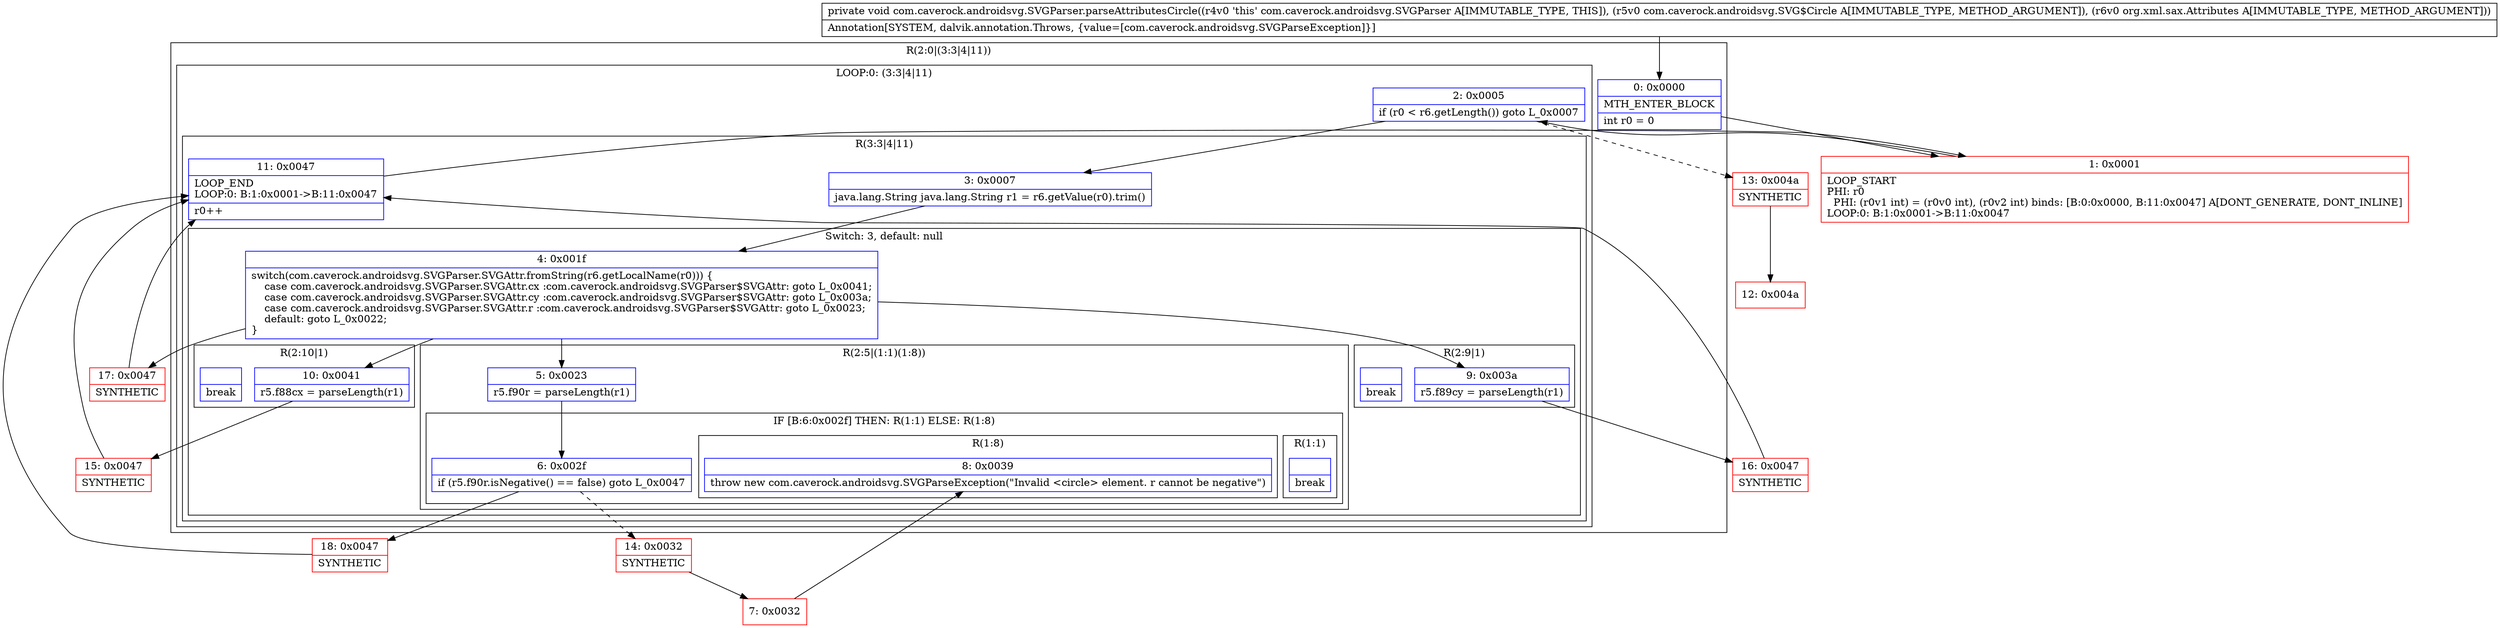 digraph "CFG forcom.caverock.androidsvg.SVGParser.parseAttributesCircle(Lcom\/caverock\/androidsvg\/SVG$Circle;Lorg\/xml\/sax\/Attributes;)V" {
subgraph cluster_Region_1325719893 {
label = "R(2:0|(3:3|4|11))";
node [shape=record,color=blue];
Node_0 [shape=record,label="{0\:\ 0x0000|MTH_ENTER_BLOCK\l|int r0 = 0\l}"];
subgraph cluster_LoopRegion_1388225130 {
label = "LOOP:0: (3:3|4|11)";
node [shape=record,color=blue];
Node_2 [shape=record,label="{2\:\ 0x0005|if (r0 \< r6.getLength()) goto L_0x0007\l}"];
subgraph cluster_Region_1804263006 {
label = "R(3:3|4|11)";
node [shape=record,color=blue];
Node_3 [shape=record,label="{3\:\ 0x0007|java.lang.String java.lang.String r1 = r6.getValue(r0).trim()\l}"];
subgraph cluster_SwitchRegion_2000214708 {
label = "Switch: 3, default: null";
node [shape=record,color=blue];
Node_4 [shape=record,label="{4\:\ 0x001f|switch(com.caverock.androidsvg.SVGParser.SVGAttr.fromString(r6.getLocalName(r0))) \{\l    case com.caverock.androidsvg.SVGParser.SVGAttr.cx :com.caverock.androidsvg.SVGParser$SVGAttr: goto L_0x0041;\l    case com.caverock.androidsvg.SVGParser.SVGAttr.cy :com.caverock.androidsvg.SVGParser$SVGAttr: goto L_0x003a;\l    case com.caverock.androidsvg.SVGParser.SVGAttr.r :com.caverock.androidsvg.SVGParser$SVGAttr: goto L_0x0023;\l    default: goto L_0x0022;\l\}\l}"];
subgraph cluster_Region_534676303 {
label = "R(2:10|1)";
node [shape=record,color=blue];
Node_10 [shape=record,label="{10\:\ 0x0041|r5.f88cx = parseLength(r1)\l}"];
Node_InsnContainer_722947097 [shape=record,label="{|break\l}"];
}
subgraph cluster_Region_945086252 {
label = "R(2:9|1)";
node [shape=record,color=blue];
Node_9 [shape=record,label="{9\:\ 0x003a|r5.f89cy = parseLength(r1)\l}"];
Node_InsnContainer_362286362 [shape=record,label="{|break\l}"];
}
subgraph cluster_Region_93425238 {
label = "R(2:5|(1:1)(1:8))";
node [shape=record,color=blue];
Node_5 [shape=record,label="{5\:\ 0x0023|r5.f90r = parseLength(r1)\l}"];
subgraph cluster_IfRegion_371726814 {
label = "IF [B:6:0x002f] THEN: R(1:1) ELSE: R(1:8)";
node [shape=record,color=blue];
Node_6 [shape=record,label="{6\:\ 0x002f|if (r5.f90r.isNegative() == false) goto L_0x0047\l}"];
subgraph cluster_Region_1713185003 {
label = "R(1:1)";
node [shape=record,color=blue];
Node_InsnContainer_2004606901 [shape=record,label="{|break\l}"];
}
subgraph cluster_Region_585039005 {
label = "R(1:8)";
node [shape=record,color=blue];
Node_8 [shape=record,label="{8\:\ 0x0039|throw new com.caverock.androidsvg.SVGParseException(\"Invalid \<circle\> element. r cannot be negative\")\l}"];
}
}
}
}
Node_11 [shape=record,label="{11\:\ 0x0047|LOOP_END\lLOOP:0: B:1:0x0001\-\>B:11:0x0047\l|r0++\l}"];
}
}
}
Node_1 [shape=record,color=red,label="{1\:\ 0x0001|LOOP_START\lPHI: r0 \l  PHI: (r0v1 int) = (r0v0 int), (r0v2 int) binds: [B:0:0x0000, B:11:0x0047] A[DONT_GENERATE, DONT_INLINE]\lLOOP:0: B:1:0x0001\-\>B:11:0x0047\l}"];
Node_7 [shape=record,color=red,label="{7\:\ 0x0032}"];
Node_12 [shape=record,color=red,label="{12\:\ 0x004a}"];
Node_13 [shape=record,color=red,label="{13\:\ 0x004a|SYNTHETIC\l}"];
Node_14 [shape=record,color=red,label="{14\:\ 0x0032|SYNTHETIC\l}"];
Node_15 [shape=record,color=red,label="{15\:\ 0x0047|SYNTHETIC\l}"];
Node_16 [shape=record,color=red,label="{16\:\ 0x0047|SYNTHETIC\l}"];
Node_17 [shape=record,color=red,label="{17\:\ 0x0047|SYNTHETIC\l}"];
Node_18 [shape=record,color=red,label="{18\:\ 0x0047|SYNTHETIC\l}"];
MethodNode[shape=record,label="{private void com.caverock.androidsvg.SVGParser.parseAttributesCircle((r4v0 'this' com.caverock.androidsvg.SVGParser A[IMMUTABLE_TYPE, THIS]), (r5v0 com.caverock.androidsvg.SVG$Circle A[IMMUTABLE_TYPE, METHOD_ARGUMENT]), (r6v0 org.xml.sax.Attributes A[IMMUTABLE_TYPE, METHOD_ARGUMENT]))  | Annotation[SYSTEM, dalvik.annotation.Throws, \{value=[com.caverock.androidsvg.SVGParseException]\}]\l}"];
MethodNode -> Node_0;
Node_0 -> Node_1;
Node_2 -> Node_3;
Node_2 -> Node_13[style=dashed];
Node_3 -> Node_4;
Node_4 -> Node_5;
Node_4 -> Node_9;
Node_4 -> Node_10;
Node_4 -> Node_17;
Node_10 -> Node_15;
Node_9 -> Node_16;
Node_5 -> Node_6;
Node_6 -> Node_14[style=dashed];
Node_6 -> Node_18;
Node_11 -> Node_1;
Node_1 -> Node_2;
Node_7 -> Node_8;
Node_13 -> Node_12;
Node_14 -> Node_7;
Node_15 -> Node_11;
Node_16 -> Node_11;
Node_17 -> Node_11;
Node_18 -> Node_11;
}

